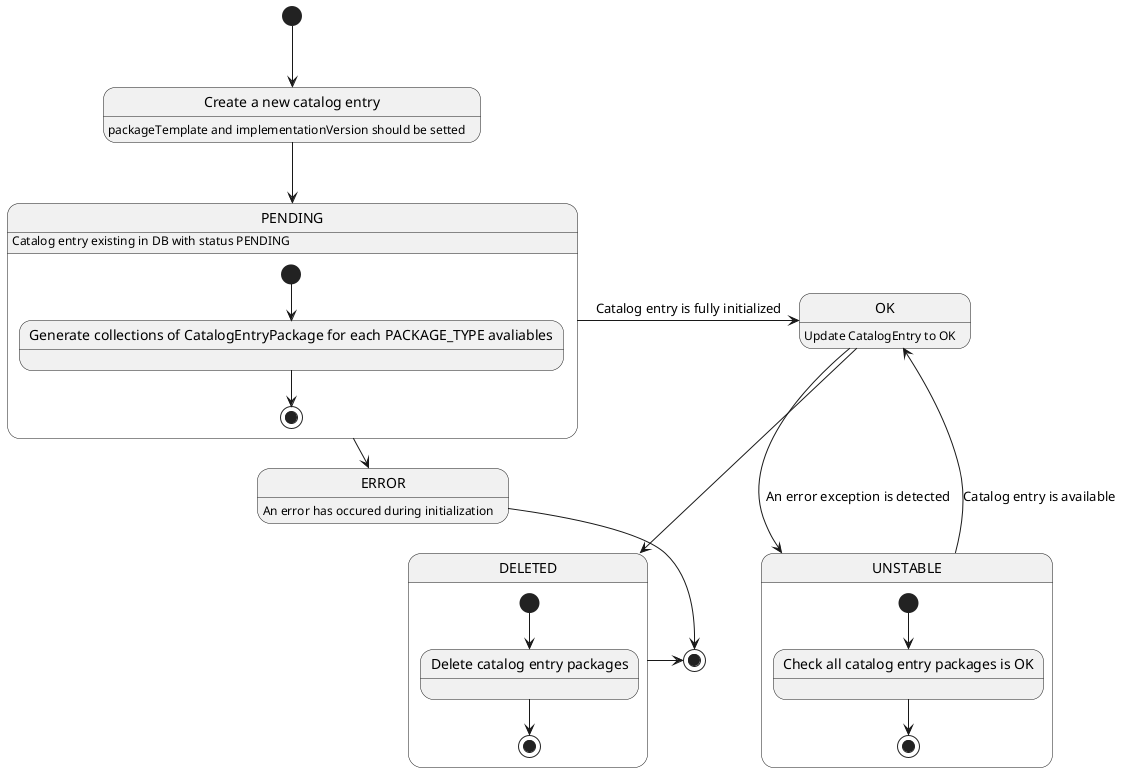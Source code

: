 @startuml
state "Create a new catalog entry" as insertCatalogEntry : packageTemplate and implementationVersion should be setted
[*] --> insertCatalogEntry
insertCatalogEntry --> PENDING
PENDING : Catalog entry existing in DB with status PENDING
ERROR : An error has occured during initialization
state PENDING {
    state "Generate collections of CatalogEntryPackage for each PACKAGE_TYPE avaliables" as generatesPackages
    [*] --> generatesPackages
    generatesPackages --> [*]
}
ERROR -> [*]
PENDING -> OK : Catalog entry is fully initialized
PENDING -> ERROR
OK : Update CatalogEntry to OK
OK --> UNSTABLE : An error exception is detected
state UNSTABLE {
    state "Check all catalog entry packages is OK" as checkPackages
    [*] --> checkPackages
    checkPackages --> [*]
}
UNSTABLE -> OK : Catalog entry is available
OK --> DELETED
state DELETED {
    state "Delete catalog entry packages" as deletePackages
    [*] --> deletePackages
    deletePackages --> [*]
}
DELETED -> [*]

@enduml
